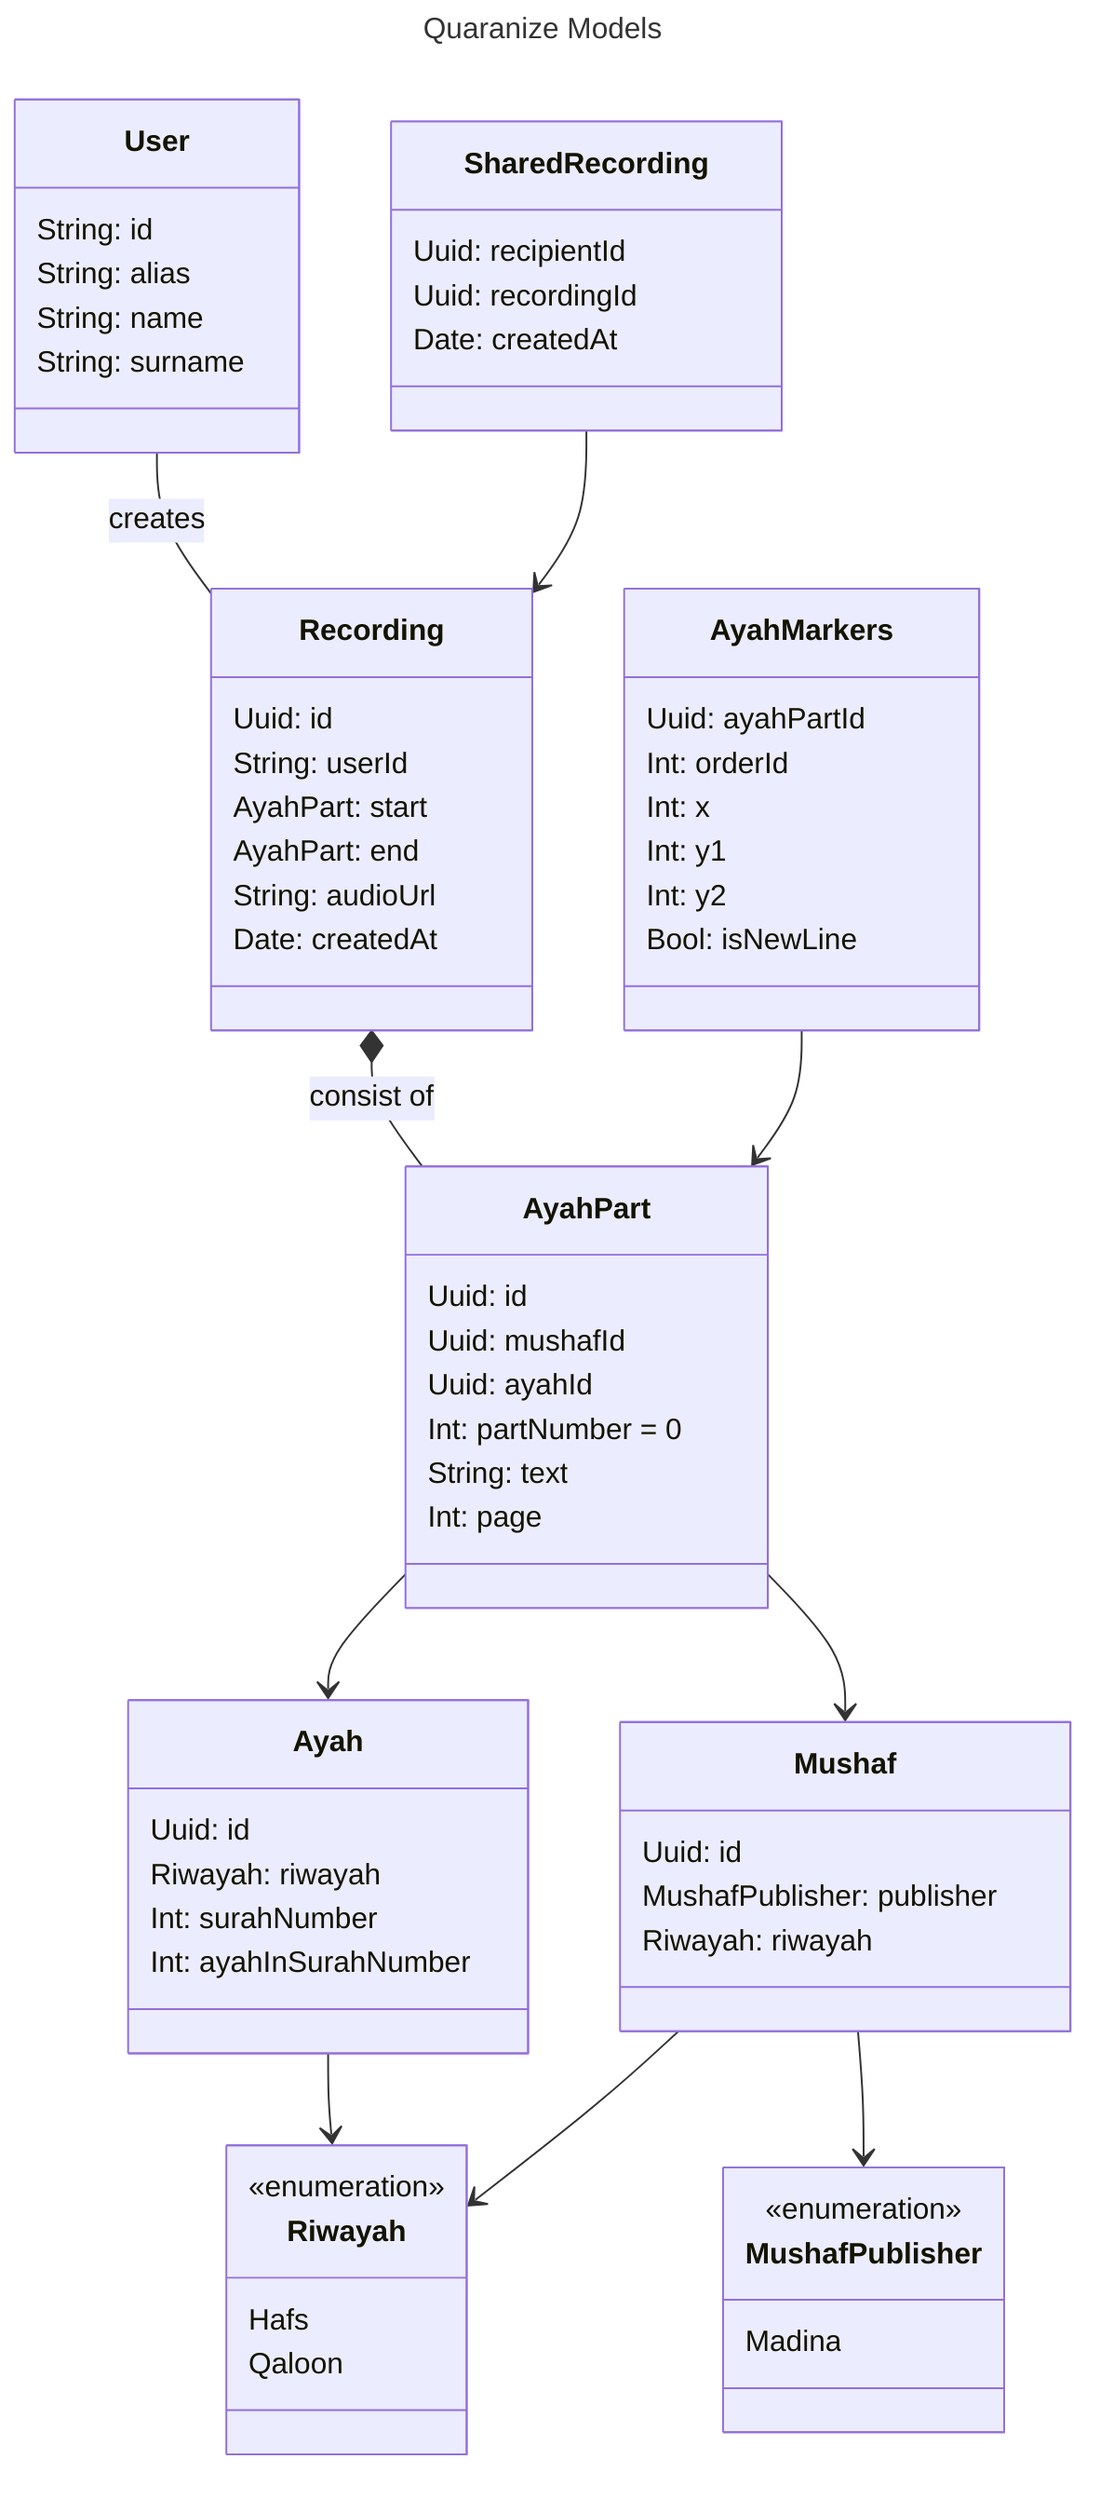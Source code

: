 ---
title: Quaranize Models
---
classDiagram
class Riwayah {
    <<enumeration>>
    Hafs
    Qaloon
}
class MushafPublisher {
    <<enumeration>>
    Madina
}
class AyahPart {
    Uuid: id
    Uuid: mushafId
    Uuid: ayahId
    Int: partNumber = 0
    String: text
    Int: page
}
class Ayah {
    Uuid: id
    Riwayah: riwayah
    Int: surahNumber
    Int: ayahInSurahNumber
}
class Mushaf {
    Uuid: id
    MushafPublisher: publisher
    Riwayah: riwayah
}
class User {
    String: id
    String: alias
    String: name
    String: surname
}
class Recording {
    Uuid: id
    String: userId
    AyahPart: start
    AyahPart: end 
    String: audioUrl
    Date: createdAt
}
class SharedRecording {
    Uuid: recipientId
    Uuid: recordingId
    Date: createdAt
}
class AyahMarkers {
    Uuid: ayahPartId
    Int: orderId
    Int: x
    Int: y1
    Int: y2
    Bool: isNewLine
}
Recording *-- AyahPart: consist of
User -- Recording: creates
AyahPart --> Ayah
AyahPart --> Mushaf
Ayah --> Riwayah
Mushaf --> Riwayah
Mushaf --> MushafPublisher
SharedRecording --> Recording
AyahMarkers --> AyahPart